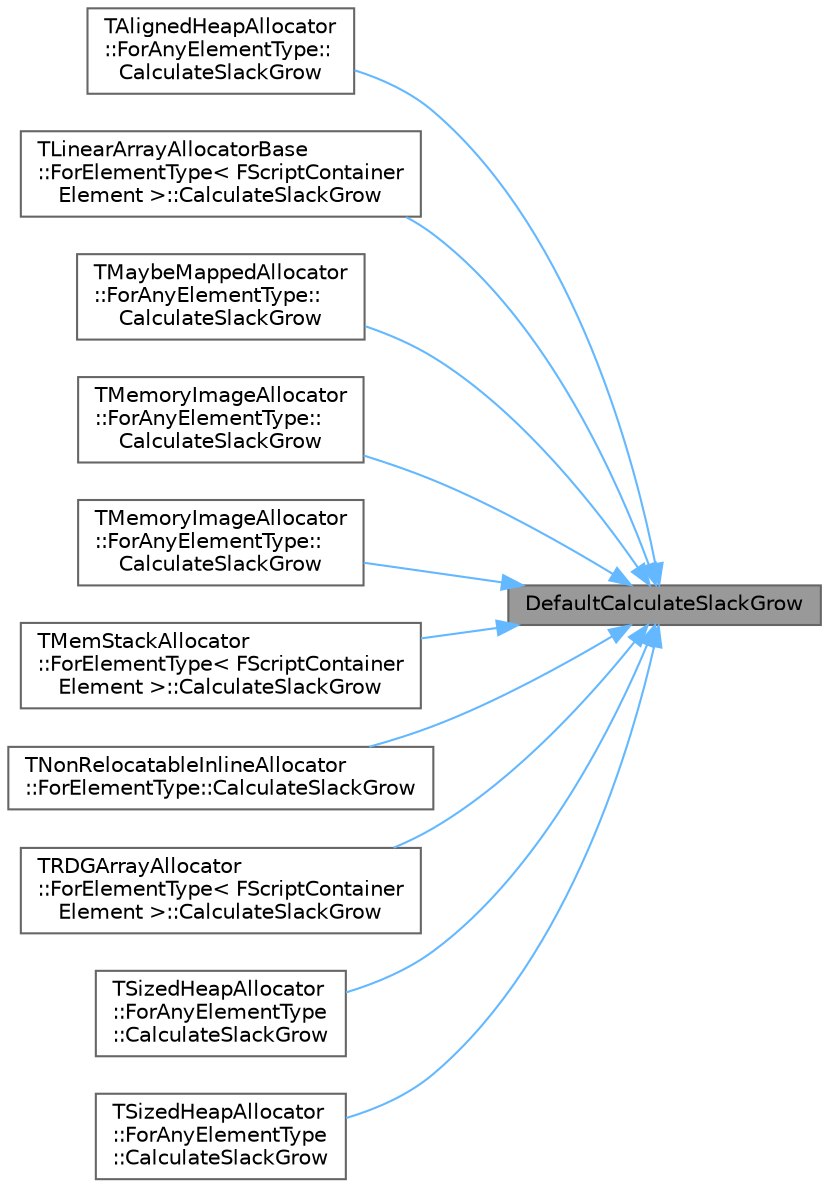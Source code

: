 digraph "DefaultCalculateSlackGrow"
{
 // INTERACTIVE_SVG=YES
 // LATEX_PDF_SIZE
  bgcolor="transparent";
  edge [fontname=Helvetica,fontsize=10,labelfontname=Helvetica,labelfontsize=10];
  node [fontname=Helvetica,fontsize=10,shape=box,height=0.2,width=0.4];
  rankdir="RL";
  Node1 [id="Node000001",label="DefaultCalculateSlackGrow",height=0.2,width=0.4,color="gray40", fillcolor="grey60", style="filled", fontcolor="black",tooltip=" "];
  Node1 -> Node2 [id="edge1_Node000001_Node000002",dir="back",color="steelblue1",style="solid",tooltip=" "];
  Node2 [id="Node000002",label="TAlignedHeapAllocator\l::ForAnyElementType::\lCalculateSlackGrow",height=0.2,width=0.4,color="grey40", fillcolor="white", style="filled",URL="$d4/d0b/classTAlignedHeapAllocator_1_1ForAnyElementType.html#af1d3fd5a1df451fd8f3550761deb3035",tooltip=" "];
  Node1 -> Node3 [id="edge2_Node000001_Node000003",dir="back",color="steelblue1",style="solid",tooltip=" "];
  Node3 [id="Node000003",label="TLinearArrayAllocatorBase\l::ForElementType\< FScriptContainer\lElement \>::CalculateSlackGrow",height=0.2,width=0.4,color="grey40", fillcolor="white", style="filled",URL="$d1/d23/classTLinearArrayAllocatorBase_1_1ForElementType.html#a57fdc813c9c2bb8215e12a9ae0ed6dae",tooltip=" "];
  Node1 -> Node4 [id="edge3_Node000001_Node000004",dir="back",color="steelblue1",style="solid",tooltip=" "];
  Node4 [id="Node000004",label="TMaybeMappedAllocator\l::ForAnyElementType::\lCalculateSlackGrow",height=0.2,width=0.4,color="grey40", fillcolor="white", style="filled",URL="$d9/d4f/classTMaybeMappedAllocator_1_1ForAnyElementType.html#a65b81621368e44cfb73998a5c5875c08",tooltip=" "];
  Node1 -> Node5 [id="edge4_Node000001_Node000005",dir="back",color="steelblue1",style="solid",tooltip=" "];
  Node5 [id="Node000005",label="TMemoryImageAllocator\l::ForAnyElementType::\lCalculateSlackGrow",height=0.2,width=0.4,color="grey40", fillcolor="white", style="filled",URL="$d9/dd1/classTMemoryImageAllocator_1_1ForAnyElementType.html#ab4213f9b1165d46754cefca5e05a09db",tooltip=" "];
  Node1 -> Node6 [id="edge5_Node000001_Node000006",dir="back",color="steelblue1",style="solid",tooltip=" "];
  Node6 [id="Node000006",label="TMemoryImageAllocator\l::ForAnyElementType::\lCalculateSlackGrow",height=0.2,width=0.4,color="grey40", fillcolor="white", style="filled",URL="$d9/dd1/classTMemoryImageAllocator_1_1ForAnyElementType.html#a67ecb0aa57e977bb2af523f42429a4f6",tooltip=" "];
  Node1 -> Node7 [id="edge6_Node000001_Node000007",dir="back",color="steelblue1",style="solid",tooltip=" "];
  Node7 [id="Node000007",label="TMemStackAllocator\l::ForElementType\< FScriptContainer\lElement \>::CalculateSlackGrow",height=0.2,width=0.4,color="grey40", fillcolor="white", style="filled",URL="$df/deb/classTMemStackAllocator_1_1ForElementType.html#a91c2c987f7f78f3d1bbb10f016f3d07e",tooltip=" "];
  Node1 -> Node8 [id="edge7_Node000001_Node000008",dir="back",color="steelblue1",style="solid",tooltip=" "];
  Node8 [id="Node000008",label="TNonRelocatableInlineAllocator\l::ForElementType::CalculateSlackGrow",height=0.2,width=0.4,color="grey40", fillcolor="white", style="filled",URL="$d5/db2/classTNonRelocatableInlineAllocator_1_1ForElementType.html#acee2b018b6ff59a4d67d91ba578c7afd",tooltip=" "];
  Node1 -> Node9 [id="edge8_Node000001_Node000009",dir="back",color="steelblue1",style="solid",tooltip=" "];
  Node9 [id="Node000009",label="TRDGArrayAllocator\l::ForElementType\< FScriptContainer\lElement \>::CalculateSlackGrow",height=0.2,width=0.4,color="grey40", fillcolor="white", style="filled",URL="$d2/d65/classTRDGArrayAllocator_1_1ForElementType.html#aac4cb2c3a8d78323dde574b815f074a5",tooltip=" "];
  Node1 -> Node10 [id="edge9_Node000001_Node000010",dir="back",color="steelblue1",style="solid",tooltip=" "];
  Node10 [id="Node000010",label="TSizedHeapAllocator\l::ForAnyElementType\l::CalculateSlackGrow",height=0.2,width=0.4,color="grey40", fillcolor="white", style="filled",URL="$d0/d56/classTSizedHeapAllocator_1_1ForAnyElementType.html#aa2f3ba9ccabc681e235a8f905a946e63",tooltip=" "];
  Node1 -> Node11 [id="edge10_Node000001_Node000011",dir="back",color="steelblue1",style="solid",tooltip=" "];
  Node11 [id="Node000011",label="TSizedHeapAllocator\l::ForAnyElementType\l::CalculateSlackGrow",height=0.2,width=0.4,color="grey40", fillcolor="white", style="filled",URL="$d0/d56/classTSizedHeapAllocator_1_1ForAnyElementType.html#a773e267dc3a8ea5a81d183cc5ccb9e03",tooltip=" "];
}
